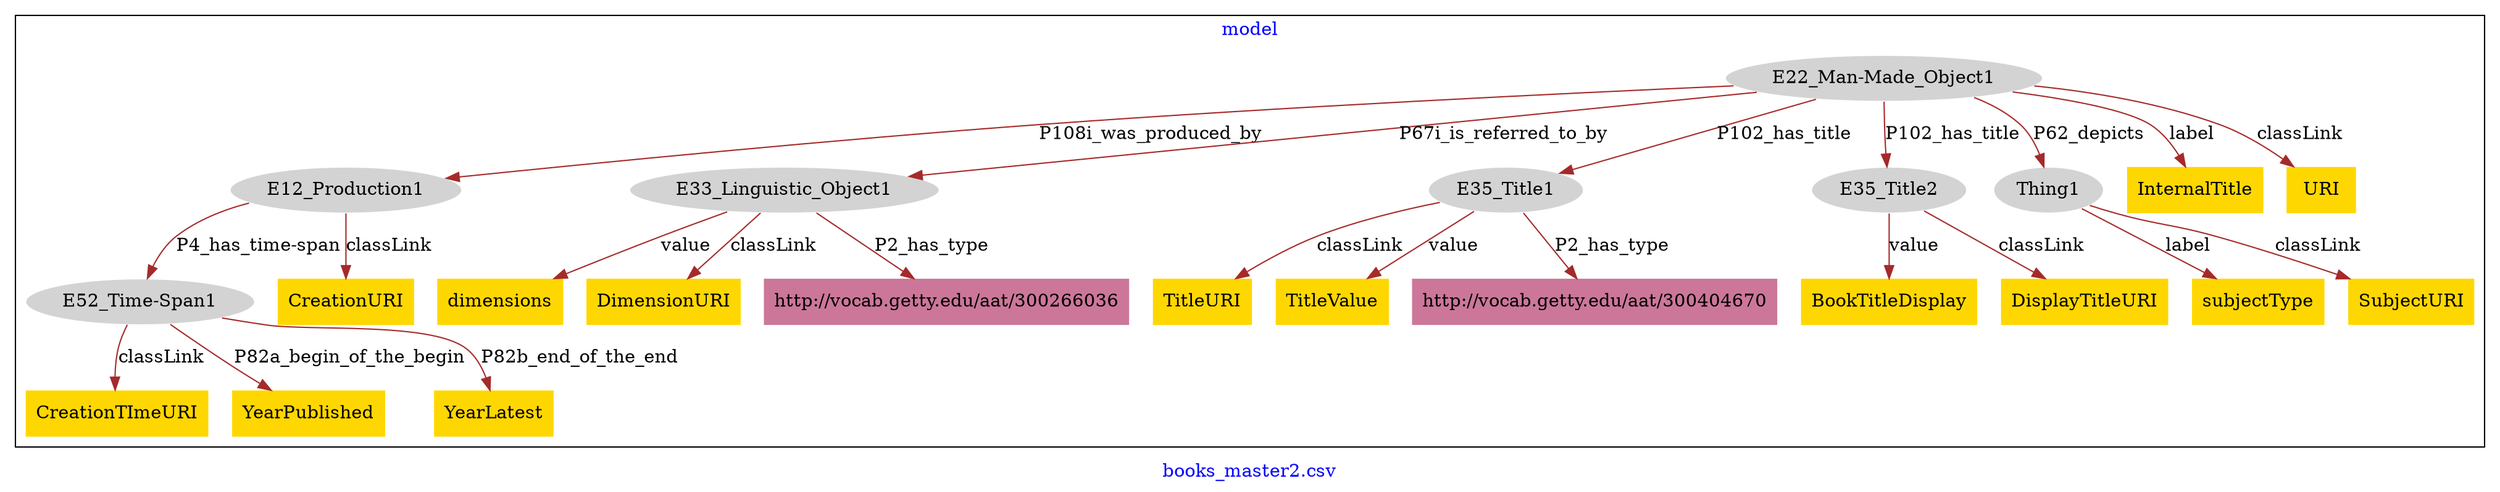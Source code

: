 digraph n0 {
fontcolor="blue"
remincross="true"
label="books_master2.csv"
subgraph cluster {
label="model"
n2[style="filled",color="white",fillcolor="lightgray",label="E12_Production1"];
n3[style="filled",color="white",fillcolor="lightgray",label="E52_Time-Span1"];
n4[style="filled",color="white",fillcolor="lightgray",label="E22_Man-Made_Object1"];
n5[style="filled",color="white",fillcolor="lightgray",label="E33_Linguistic_Object1"];
n6[style="filled",color="white",fillcolor="lightgray",label="E35_Title1"];
n7[style="filled",color="white",fillcolor="lightgray",label="E35_Title2"];
n8[style="filled",color="white",fillcolor="lightgray",label="Thing1"];
n9[shape="plaintext",style="filled",fillcolor="gold",label="CreationTImeURI"];
n10[shape="plaintext",style="filled",fillcolor="gold",label="InternalTitle"];
n11[shape="plaintext",style="filled",fillcolor="gold",label="YearPublished"];
n12[shape="plaintext",style="filled",fillcolor="gold",label="YearLatest"];
n13[shape="plaintext",style="filled",fillcolor="gold",label="subjectType"];
n14[shape="plaintext",style="filled",fillcolor="gold",label="URI"];
n15[shape="plaintext",style="filled",fillcolor="gold",label="dimensions"];
n16[shape="plaintext",style="filled",fillcolor="gold",label="TitleURI"];
n17[shape="plaintext",style="filled",fillcolor="gold",label="BookTitleDisplay"];
n18[shape="plaintext",style="filled",fillcolor="gold",label="TitleValue"];
n19[shape="plaintext",style="filled",fillcolor="gold",label="DisplayTitleURI"];
n20[shape="plaintext",style="filled",fillcolor="gold",label="DimensionURI"];
n21[shape="plaintext",style="filled",fillcolor="gold",label="SubjectURI"];
n22[shape="plaintext",style="filled",fillcolor="gold",label="CreationURI"];
n23[shape="plaintext",style="filled",fillcolor="#CC7799",label="http://vocab.getty.edu/aat/300404670"];
n24[shape="plaintext",style="filled",fillcolor="#CC7799",label="http://vocab.getty.edu/aat/300266036"];
}
n2 -> n3[color="brown",fontcolor="black",label="P4_has_time-span"]
n4 -> n2[color="brown",fontcolor="black",label="P108i_was_produced_by"]
n4 -> n5[color="brown",fontcolor="black",label="P67i_is_referred_to_by"]
n4 -> n6[color="brown",fontcolor="black",label="P102_has_title"]
n4 -> n7[color="brown",fontcolor="black",label="P102_has_title"]
n4 -> n8[color="brown",fontcolor="black",label="P62_depicts"]
n3 -> n9[color="brown",fontcolor="black",label="classLink"]
n4 -> n10[color="brown",fontcolor="black",label="label"]
n3 -> n11[color="brown",fontcolor="black",label="P82a_begin_of_the_begin"]
n3 -> n12[color="brown",fontcolor="black",label="P82b_end_of_the_end"]
n8 -> n13[color="brown",fontcolor="black",label="label"]
n4 -> n14[color="brown",fontcolor="black",label="classLink"]
n5 -> n15[color="brown",fontcolor="black",label="value"]
n6 -> n16[color="brown",fontcolor="black",label="classLink"]
n7 -> n17[color="brown",fontcolor="black",label="value"]
n6 -> n18[color="brown",fontcolor="black",label="value"]
n7 -> n19[color="brown",fontcolor="black",label="classLink"]
n5 -> n20[color="brown",fontcolor="black",label="classLink"]
n8 -> n21[color="brown",fontcolor="black",label="classLink"]
n2 -> n22[color="brown",fontcolor="black",label="classLink"]
n6 -> n23[color="brown",fontcolor="black",label="P2_has_type"]
n5 -> n24[color="brown",fontcolor="black",label="P2_has_type"]
}
